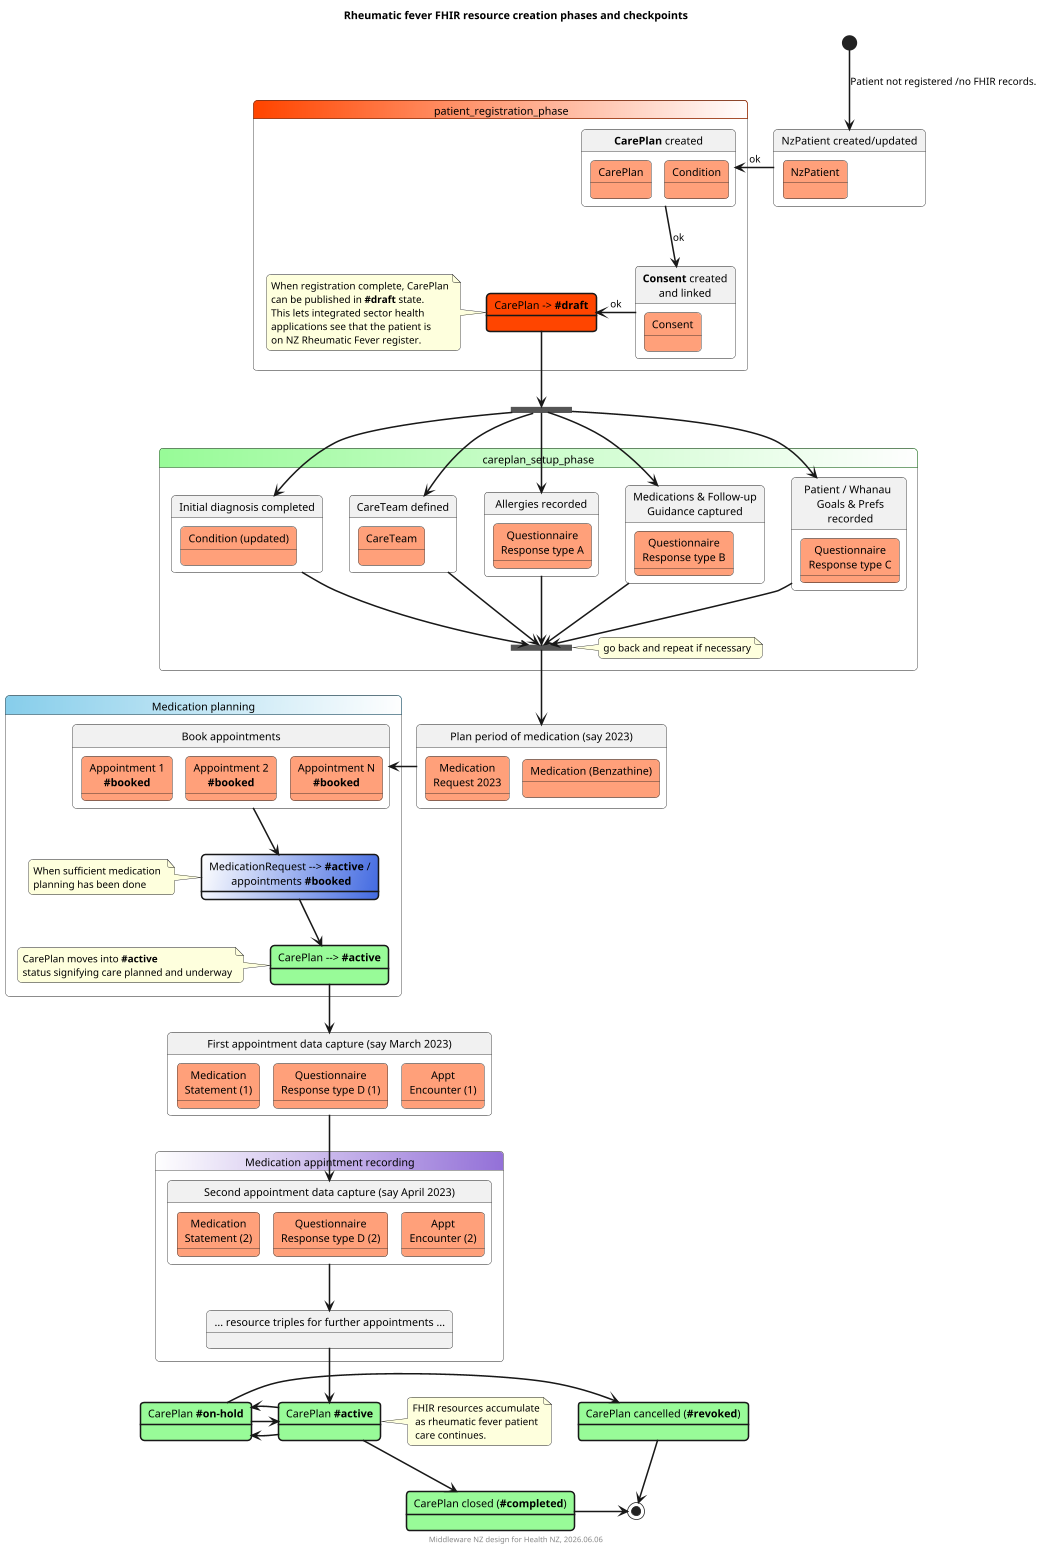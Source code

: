@startuml flow-FHIR-rheumaticfever-lifecycle

title "Rheumatic fever FHIR resource creation phases and checkpoints"
footer "Middleware NZ design for Health NZ, %date('yyyy.MM.dd')"

skinparam BoxPadding 10
skinparam ParticipantPadding 5
skinparam roundcorner 10

skinparam sequenceArrowThickness 2

skinparam dpi 400
scale 250 width

[*] -d-> P : Patient not registered /no FHIR records.

state patient_registration_phase #OrangeRed/White {
  
  state "NzPatient created/updated" as P {
    state NzPatient #LightSalmon
  }

  state "**CarePlan** created" as CP {
    state CarePlan #LightSalmon
    state Condition #LightSalmon
  }

  state "**Consent** created\nand linked" as CONSENT {
    state Consent #LightSalmon
  }

  state "CarePlan -> **#draft**" as REG_COMPLETE #OrangeRed ##[bold]
  note left of REG_COMPLETE 
    When registration complete, CarePlan
    can be published in **#draft** state.
    This lets integrated sector health 
    applications see that the patient is
    on NZ Rheumatic Fever register.
  endnote

  P -r-> CP : ok
  CP -d-> CONSENT : ok
  CONSENT -l-> REG_COMPLETE : ok

}

state SETUP <<fork>>

REG_COMPLETE -d-> SETUP

state careplan_setup_phase #PaleGreen/White {

  state "Initial diagnosis completed" as DIAG {
    state "Condition (updated)" #LightSalmon
  }

  state "CareTeam defined" as CARETEAM {
    state CareTeam #LightSalmon
  }
  state "Allergies recorded" as ALLERGY {
    state "Questionnaire\nResponse type A" #LightSalmon
  }

  state "Medications & Follow-up\nGuidance captured" as FOLLOW {
    state "Questionnaire\nResponse type B" #LightSalmon
  }
  
  state "Patient / Whanau \n Goals & Prefs\n recorded" as GOALS {
    state "Questionnaire\nResponse type C" #LightSalmon
  }

  SETUP --> DIAG
  SETUP --> CARETEAM
  SETUP --> ALLERGY
  SETUP --> FOLLOW  
  SETUP --> GOALS

  state ALLSETUP <<join>>
  
  DIAG -d-> ALLSETUP
  CARETEAM --> ALLSETUP
  ALLERGY --> ALLSETUP
  FOLLOW --> ALLSETUP
  GOALS --> ALLSETUP

  note right of ALLSETUP 
    go back and repeat if necessary
  end note

}

ALLSETUP -d-> ACT1


state "Medication planning" as MEDPLAN #SkyBlue/White {
  state "Plan period of medication (say 2023)" as ACT1 {
    state "Medication\nRequest 2023" #LightSalmon
    state "Medication (Benzathine)" #LightSalmon
  }

  state "Book appointments" as ACT2 {
    state "Appointment 1\n**#booked**" #LightSalmon
    state "Appointment 2\n**#booked**" #LightSalmon
    state "Appointment N\n**#booked**" #LightSalmon
  }

  state "MedicationRequest --> **#active** /\n appointments **#booked**" as PLANDONE #White/RoyalBlue ##[bold]

  note left of PLANDONE
    When sufficient medication 
    planning has been done
  end note

  state "CarePlan --> **#active**" as CPA #PaleGreen ##[bold]

  PLANDONE --> CPA

  note left of CPA
    CarePlan moves into **#active**
    status signifying care planned and underway
  end note

  ACT1 -l-> ACT2
  ACT2 -d-> PLANDONE
}

CPA --> APPT1

state "Medication appintment recording" as APPOINTMENTS #white/MediumPurple {
  state "First appointment data capture (say March 2023)" as APPT1 {
    state "Medication\nStatement (1)" #LightSalmon
    state "Questionnaire\nResponse type D (1)" #LightSalmon
    state "Appt\nEncounter (1)" #LightSalmon
  }

  state "Second appointment data capture (say April 2023)" as APPT2 {
    state "Medication\nStatement (2)" #LightSalmon
    state "Questionnaire\nResponse type D (2)" #LightSalmon
    state "Appt\nEncounter (2)" #LightSalmon
  }

  APPT1 --> APPT2

  state "... resource triples for further appointments ..." as APPTX {
  }

  APPT2 -d-> APPTX

}


state "CarePlan **#active**" as CPA2 #PaleGreen ##[bold]
state "CarePlan **#on-hold**" as CPH #PaleGreen ##[bold]
state "CarePlan cancelled (**#revoked**)" as CPR #PaleGreen ##[bold]
state "CarePlan closed (**#completed**)" as CPC #PaleGreen ##[bold]

APPTX -d-> CPA2
note left of CPA2  
  FHIR resources accumulate
   as rheumatic fever patient
   care continues.
end note

CPA2 -> CPH
CPA2 <- CPH
CPA2 -d-> CPC
CPH -> CPR
CPH <- CPA2
CPR -> [*]
CPC -> [*]

@enduml
